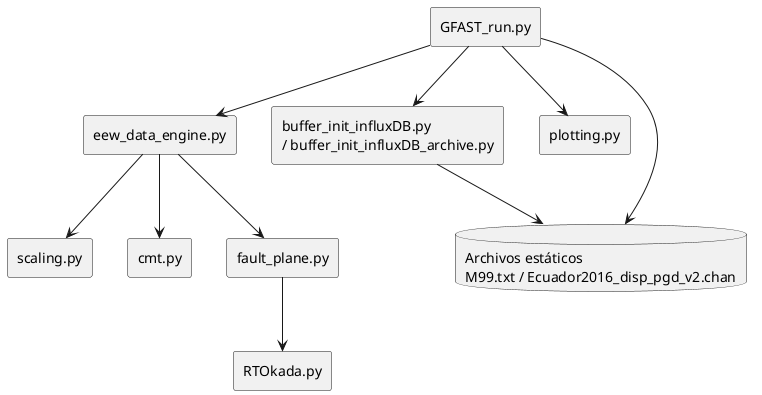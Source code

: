 @startuml
skinparam componentStyle rectangle

component "GFAST_run.py" as Runner
component "buffer_init_influxDB.py\n/ buffer_init_influxDB_archive.py" as Buffers
component "eew_data_engine.py" as Engine
component "scaling.py" as Scaling
component "cmt.py" as CMT
component "fault_plane.py" as Fault
component "RTOkada.py" as Okada
component "plotting.py" as Plot
database "Archivos estáticos\nM99.txt / Ecuador2016_disp_pgd_v2.chan" as Static

Runner --> Buffers
Runner --> Engine
Runner --> Plot
Runner --> Static
Engine --> Scaling
Engine --> CMT
Engine --> Fault
Fault --> Okada
Buffers --> Static
@enduml
